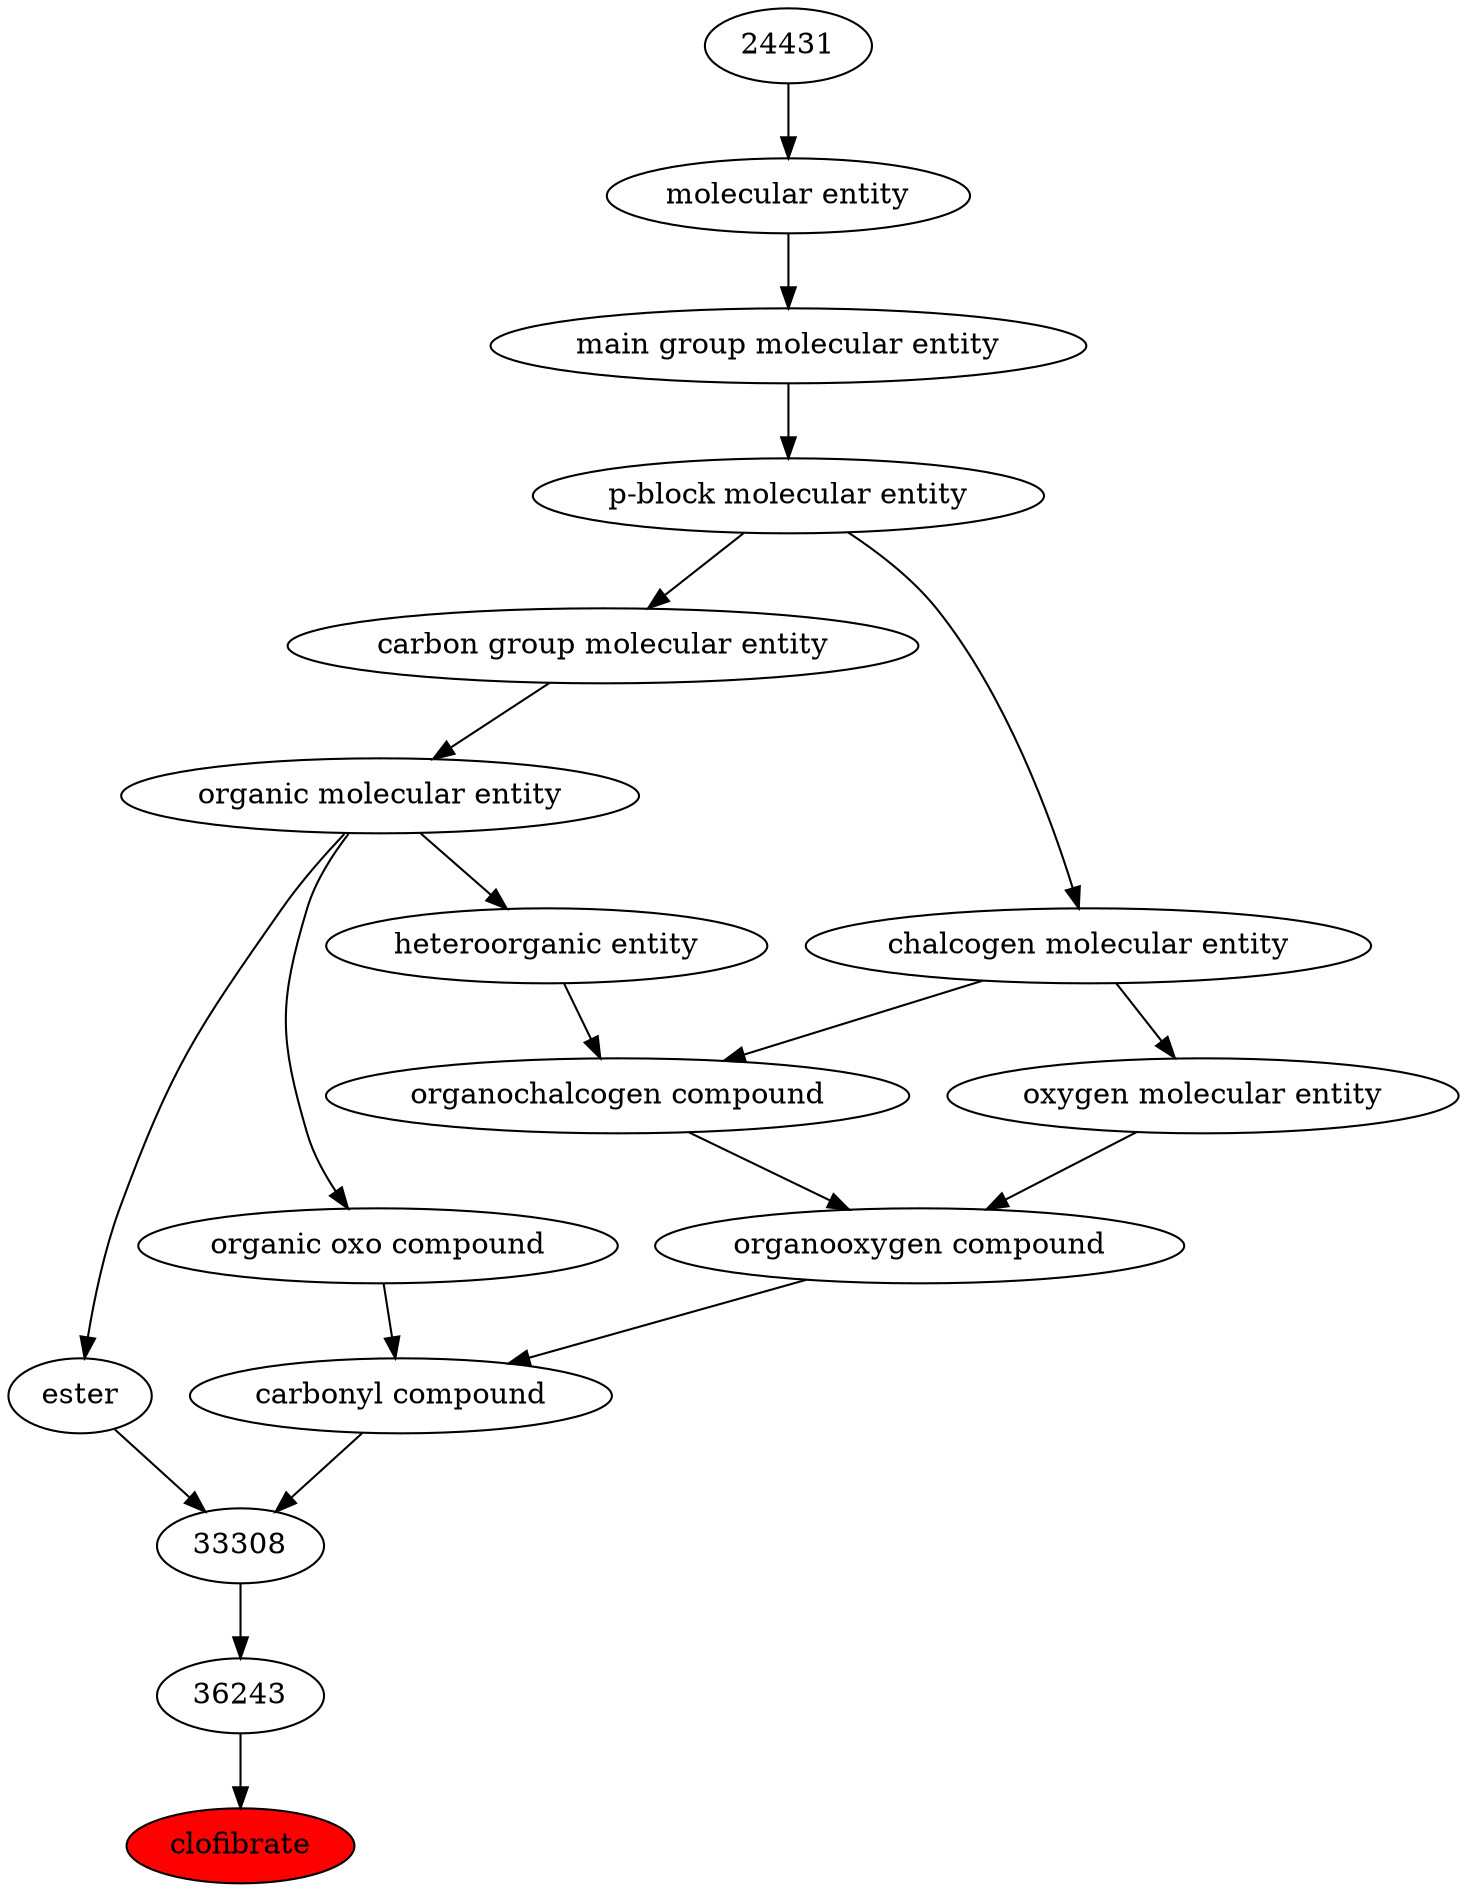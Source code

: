 digraph tree{ 
3750 [label="clofibrate" fillcolor=red style=filled]
36243 -> 3750
36243 [label="36243"]
33308 -> 36243
33308 [label="33308"]
36586 -> 33308
35701 -> 33308
36586 [label="carbonyl compound"]
36587 -> 36586
36963 -> 36586
35701 [label="ester"]
50860 -> 35701
36587 [label="organic oxo compound"]
50860 -> 36587
36963 [label="organooxygen compound"]
36962 -> 36963
25806 -> 36963
50860 [label="organic molecular entity"]
33582 -> 50860
36962 [label="organochalcogen compound"]
33285 -> 36962
33304 -> 36962
25806 [label="oxygen molecular entity"]
33304 -> 25806
33582 [label="carbon group molecular entity"]
33675 -> 33582
33285 [label="heteroorganic entity"]
50860 -> 33285
33304 [label="chalcogen molecular entity"]
33675 -> 33304
33675 [label="p-block molecular entity"]
33579 -> 33675
33579 [label="main group molecular entity"]
23367 -> 33579
23367 [label="molecular entity"]
24431 -> 23367
24431 [label="24431"]
}